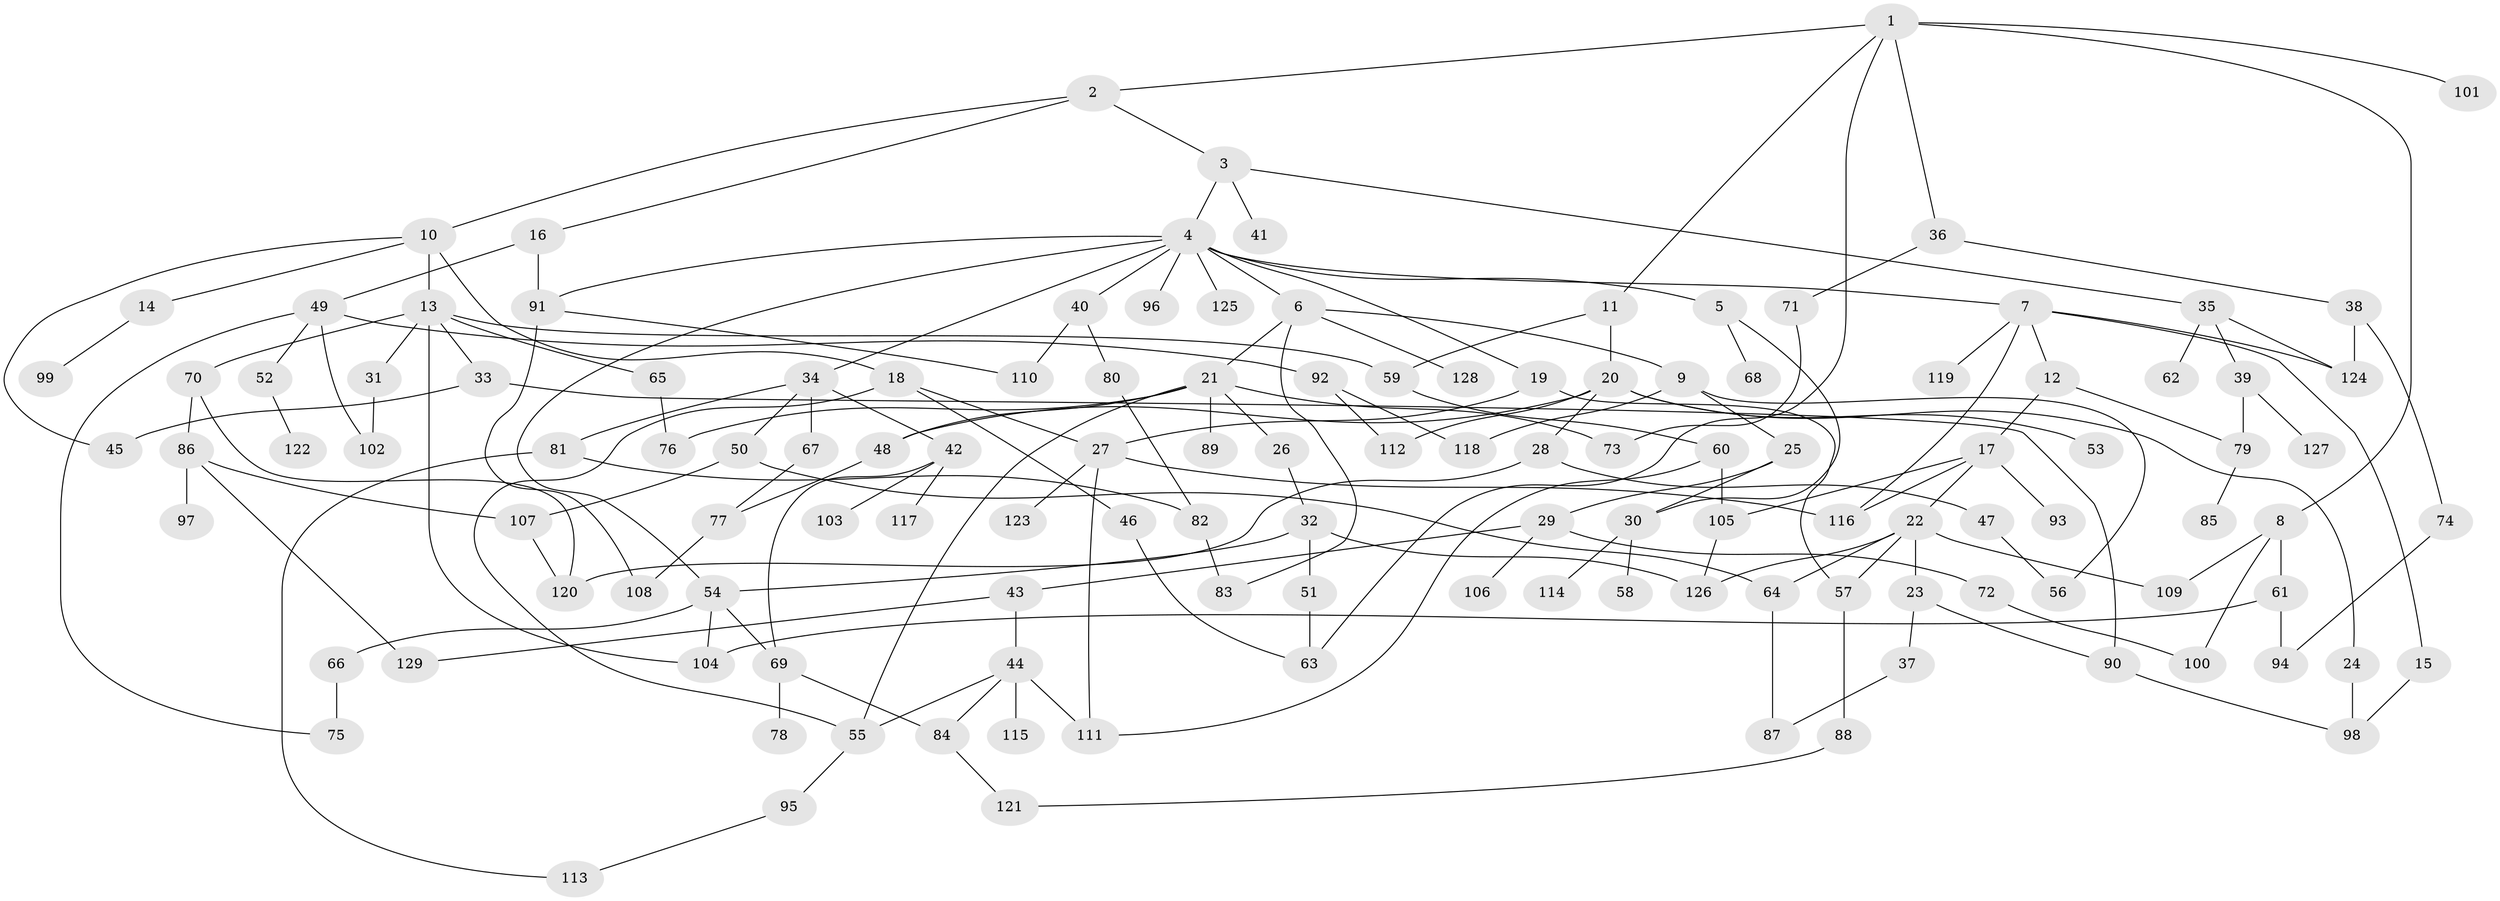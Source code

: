 // Generated by graph-tools (version 1.1) at 2025/41/03/09/25 04:41:27]
// undirected, 129 vertices, 180 edges
graph export_dot {
graph [start="1"]
  node [color=gray90,style=filled];
  1;
  2;
  3;
  4;
  5;
  6;
  7;
  8;
  9;
  10;
  11;
  12;
  13;
  14;
  15;
  16;
  17;
  18;
  19;
  20;
  21;
  22;
  23;
  24;
  25;
  26;
  27;
  28;
  29;
  30;
  31;
  32;
  33;
  34;
  35;
  36;
  37;
  38;
  39;
  40;
  41;
  42;
  43;
  44;
  45;
  46;
  47;
  48;
  49;
  50;
  51;
  52;
  53;
  54;
  55;
  56;
  57;
  58;
  59;
  60;
  61;
  62;
  63;
  64;
  65;
  66;
  67;
  68;
  69;
  70;
  71;
  72;
  73;
  74;
  75;
  76;
  77;
  78;
  79;
  80;
  81;
  82;
  83;
  84;
  85;
  86;
  87;
  88;
  89;
  90;
  91;
  92;
  93;
  94;
  95;
  96;
  97;
  98;
  99;
  100;
  101;
  102;
  103;
  104;
  105;
  106;
  107;
  108;
  109;
  110;
  111;
  112;
  113;
  114;
  115;
  116;
  117;
  118;
  119;
  120;
  121;
  122;
  123;
  124;
  125;
  126;
  127;
  128;
  129;
  1 -- 2;
  1 -- 8;
  1 -- 11;
  1 -- 36;
  1 -- 101;
  1 -- 63;
  2 -- 3;
  2 -- 10;
  2 -- 16;
  3 -- 4;
  3 -- 35;
  3 -- 41;
  4 -- 5;
  4 -- 6;
  4 -- 7;
  4 -- 19;
  4 -- 34;
  4 -- 40;
  4 -- 91;
  4 -- 96;
  4 -- 125;
  4 -- 54;
  5 -- 68;
  5 -- 30;
  6 -- 9;
  6 -- 21;
  6 -- 128;
  6 -- 83;
  7 -- 12;
  7 -- 15;
  7 -- 119;
  7 -- 116;
  7 -- 124;
  8 -- 61;
  8 -- 109;
  8 -- 100;
  9 -- 25;
  9 -- 118;
  9 -- 56;
  10 -- 13;
  10 -- 14;
  10 -- 18;
  10 -- 45;
  11 -- 20;
  11 -- 59;
  12 -- 17;
  12 -- 79;
  13 -- 31;
  13 -- 33;
  13 -- 59;
  13 -- 65;
  13 -- 70;
  13 -- 104;
  14 -- 99;
  15 -- 98;
  16 -- 49;
  16 -- 91;
  17 -- 22;
  17 -- 93;
  17 -- 105;
  17 -- 116;
  18 -- 27;
  18 -- 46;
  18 -- 55;
  19 -- 57;
  19 -- 27;
  20 -- 24;
  20 -- 28;
  20 -- 48;
  20 -- 53;
  20 -- 112;
  21 -- 26;
  21 -- 76;
  21 -- 89;
  21 -- 55;
  21 -- 48;
  21 -- 73;
  22 -- 23;
  22 -- 126;
  22 -- 57;
  22 -- 109;
  22 -- 64;
  23 -- 37;
  23 -- 90;
  24 -- 98;
  25 -- 29;
  25 -- 30;
  26 -- 32;
  27 -- 111;
  27 -- 116;
  27 -- 123;
  28 -- 47;
  28 -- 120;
  29 -- 43;
  29 -- 72;
  29 -- 106;
  30 -- 58;
  30 -- 114;
  31 -- 102;
  32 -- 51;
  32 -- 54;
  32 -- 126;
  33 -- 90;
  33 -- 45;
  34 -- 42;
  34 -- 50;
  34 -- 67;
  34 -- 81;
  35 -- 39;
  35 -- 62;
  35 -- 124;
  36 -- 38;
  36 -- 71;
  37 -- 87;
  38 -- 74;
  38 -- 124;
  39 -- 79;
  39 -- 127;
  40 -- 80;
  40 -- 110;
  42 -- 103;
  42 -- 117;
  42 -- 69;
  43 -- 44;
  43 -- 129;
  44 -- 55;
  44 -- 115;
  44 -- 111;
  44 -- 84;
  46 -- 63;
  47 -- 56;
  48 -- 77;
  49 -- 52;
  49 -- 92;
  49 -- 75;
  49 -- 102;
  50 -- 64;
  50 -- 107;
  51 -- 63;
  52 -- 122;
  54 -- 66;
  54 -- 69;
  54 -- 104;
  55 -- 95;
  57 -- 88;
  59 -- 60;
  60 -- 105;
  60 -- 111;
  61 -- 104;
  61 -- 94;
  64 -- 87;
  65 -- 76;
  66 -- 75;
  67 -- 77;
  69 -- 78;
  69 -- 84;
  70 -- 86;
  70 -- 120;
  71 -- 73;
  72 -- 100;
  74 -- 94;
  77 -- 108;
  79 -- 85;
  80 -- 82;
  81 -- 82;
  81 -- 113;
  82 -- 83;
  84 -- 121;
  86 -- 97;
  86 -- 129;
  86 -- 107;
  88 -- 121;
  90 -- 98;
  91 -- 108;
  91 -- 110;
  92 -- 112;
  92 -- 118;
  95 -- 113;
  105 -- 126;
  107 -- 120;
}
